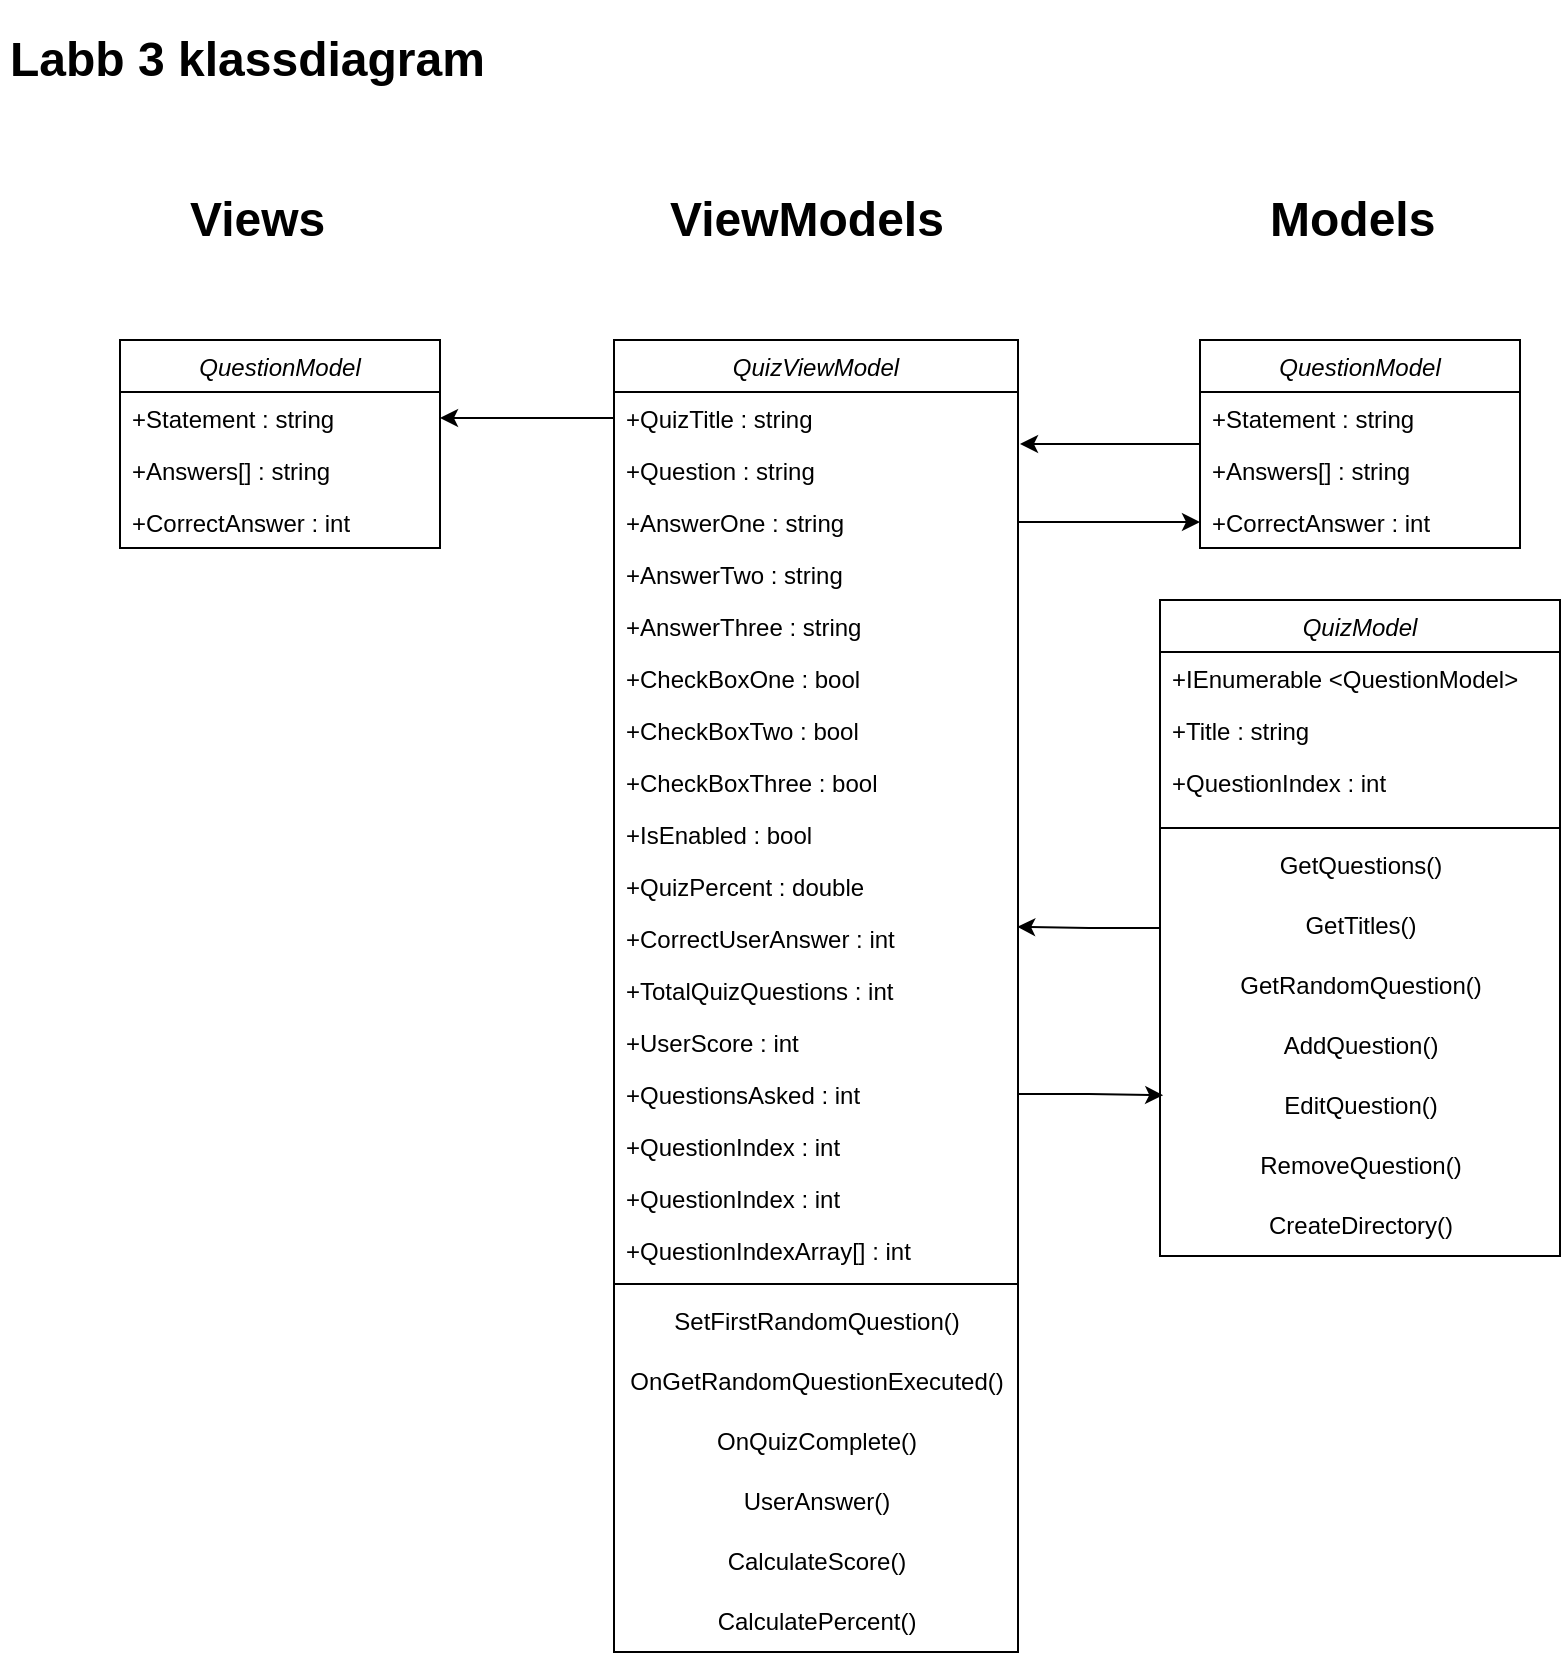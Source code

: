 <mxfile version="20.5.3" type="github">
  <diagram id="C5RBs43oDa-KdzZeNtuy" name="Page-1">
    <mxGraphModel dx="1808" dy="520" grid="1" gridSize="10" guides="1" tooltips="1" connect="1" arrows="1" fold="1" page="1" pageScale="1" pageWidth="827" pageHeight="1169" math="0" shadow="0">
      <root>
        <mxCell id="WIyWlLk6GJQsqaUBKTNV-0" />
        <mxCell id="WIyWlLk6GJQsqaUBKTNV-1" parent="WIyWlLk6GJQsqaUBKTNV-0" />
        <mxCell id="6mqsLZjvqHqx7aoG9kEh-43" style="edgeStyle=orthogonalEdgeStyle;rounded=0;orthogonalLoop=1;jettySize=auto;html=1;" edge="1" parent="WIyWlLk6GJQsqaUBKTNV-1" source="zkfFHV4jXpPFQw0GAbJ--0">
          <mxGeometry relative="1" as="geometry">
            <mxPoint x="-290" y="242.0" as="targetPoint" />
          </mxGeometry>
        </mxCell>
        <mxCell id="zkfFHV4jXpPFQw0GAbJ--0" value="QuestionModel" style="swimlane;fontStyle=2;align=center;verticalAlign=top;childLayout=stackLayout;horizontal=1;startSize=26;horizontalStack=0;resizeParent=1;resizeLast=0;collapsible=1;marginBottom=0;rounded=0;shadow=0;strokeWidth=1;" parent="WIyWlLk6GJQsqaUBKTNV-1" vertex="1">
          <mxGeometry x="-200" y="190" width="160" height="104" as="geometry">
            <mxRectangle x="230" y="140" width="160" height="26" as="alternateBounds" />
          </mxGeometry>
        </mxCell>
        <mxCell id="zkfFHV4jXpPFQw0GAbJ--1" value="+Statement : string" style="text;align=left;verticalAlign=top;spacingLeft=4;spacingRight=4;overflow=hidden;rotatable=0;points=[[0,0.5],[1,0.5]];portConstraint=eastwest;" parent="zkfFHV4jXpPFQw0GAbJ--0" vertex="1">
          <mxGeometry y="26" width="160" height="26" as="geometry" />
        </mxCell>
        <mxCell id="zkfFHV4jXpPFQw0GAbJ--2" value="+Answers[] : string" style="text;align=left;verticalAlign=top;spacingLeft=4;spacingRight=4;overflow=hidden;rotatable=0;points=[[0,0.5],[1,0.5]];portConstraint=eastwest;rounded=0;shadow=0;html=0;" parent="zkfFHV4jXpPFQw0GAbJ--0" vertex="1">
          <mxGeometry y="52" width="160" height="26" as="geometry" />
        </mxCell>
        <mxCell id="zkfFHV4jXpPFQw0GAbJ--3" value="+CorrectAnswer : int" style="text;align=left;verticalAlign=top;spacingLeft=4;spacingRight=4;overflow=hidden;rotatable=0;points=[[0,0.5],[1,0.5]];portConstraint=eastwest;rounded=0;shadow=0;html=0;" parent="zkfFHV4jXpPFQw0GAbJ--0" vertex="1">
          <mxGeometry y="78" width="160" height="26" as="geometry" />
        </mxCell>
        <mxCell id="6mqsLZjvqHqx7aoG9kEh-0" value="&lt;h1&gt;Labb 3 klassdiagram&lt;/h1&gt;" style="text;html=1;strokeColor=none;fillColor=none;spacing=5;spacingTop=-20;whiteSpace=wrap;overflow=hidden;rounded=0;" vertex="1" parent="WIyWlLk6GJQsqaUBKTNV-1">
          <mxGeometry x="-800" y="30" width="270" height="50" as="geometry" />
        </mxCell>
        <mxCell id="6mqsLZjvqHqx7aoG9kEh-1" value="&lt;h1&gt;Views&lt;/h1&gt;" style="text;html=1;strokeColor=none;fillColor=none;spacing=5;spacingTop=-20;whiteSpace=wrap;overflow=hidden;rounded=0;" vertex="1" parent="WIyWlLk6GJQsqaUBKTNV-1">
          <mxGeometry x="-710" y="110" width="100" height="40" as="geometry" />
        </mxCell>
        <mxCell id="6mqsLZjvqHqx7aoG9kEh-2" value="&lt;h1&gt;ViewModels&lt;/h1&gt;" style="text;html=1;strokeColor=none;fillColor=none;spacing=5;spacingTop=-20;whiteSpace=wrap;overflow=hidden;rounded=0;" vertex="1" parent="WIyWlLk6GJQsqaUBKTNV-1">
          <mxGeometry x="-470" y="110" width="210" height="40" as="geometry" />
        </mxCell>
        <mxCell id="6mqsLZjvqHqx7aoG9kEh-3" value="&lt;h1&gt;Models&lt;/h1&gt;" style="text;html=1;strokeColor=none;fillColor=none;spacing=5;spacingTop=-20;whiteSpace=wrap;overflow=hidden;rounded=0;" vertex="1" parent="WIyWlLk6GJQsqaUBKTNV-1">
          <mxGeometry x="-170" y="110" width="100" height="40" as="geometry" />
        </mxCell>
        <mxCell id="6mqsLZjvqHqx7aoG9kEh-44" style="edgeStyle=orthogonalEdgeStyle;rounded=0;orthogonalLoop=1;jettySize=auto;html=1;entryX=0.998;entryY=0.286;entryDx=0;entryDy=0;entryPerimeter=0;" edge="1" parent="WIyWlLk6GJQsqaUBKTNV-1" source="6mqsLZjvqHqx7aoG9kEh-4" target="6mqsLZjvqHqx7aoG9kEh-30">
          <mxGeometry relative="1" as="geometry" />
        </mxCell>
        <mxCell id="6mqsLZjvqHqx7aoG9kEh-4" value="QuizModel" style="swimlane;fontStyle=2;align=center;verticalAlign=top;childLayout=stackLayout;horizontal=1;startSize=26;horizontalStack=0;resizeParent=1;resizeLast=0;collapsible=1;marginBottom=0;rounded=0;shadow=0;strokeWidth=1;" vertex="1" parent="WIyWlLk6GJQsqaUBKTNV-1">
          <mxGeometry x="-220" y="320" width="200" height="328" as="geometry">
            <mxRectangle x="230" y="140" width="160" height="26" as="alternateBounds" />
          </mxGeometry>
        </mxCell>
        <mxCell id="6mqsLZjvqHqx7aoG9kEh-5" value="+IEnumerable &lt;QuestionModel&gt;" style="text;align=left;verticalAlign=top;spacingLeft=4;spacingRight=4;overflow=hidden;rotatable=0;points=[[0,0.5],[1,0.5]];portConstraint=eastwest;" vertex="1" parent="6mqsLZjvqHqx7aoG9kEh-4">
          <mxGeometry y="26" width="200" height="26" as="geometry" />
        </mxCell>
        <mxCell id="6mqsLZjvqHqx7aoG9kEh-6" value="+Title : string" style="text;align=left;verticalAlign=top;spacingLeft=4;spacingRight=4;overflow=hidden;rotatable=0;points=[[0,0.5],[1,0.5]];portConstraint=eastwest;rounded=0;shadow=0;html=0;" vertex="1" parent="6mqsLZjvqHqx7aoG9kEh-4">
          <mxGeometry y="52" width="200" height="26" as="geometry" />
        </mxCell>
        <mxCell id="6mqsLZjvqHqx7aoG9kEh-7" value="+QuestionIndex : int" style="text;align=left;verticalAlign=top;spacingLeft=4;spacingRight=4;overflow=hidden;rotatable=0;points=[[0,0.5],[1,0.5]];portConstraint=eastwest;rounded=0;shadow=0;html=0;" vertex="1" parent="6mqsLZjvqHqx7aoG9kEh-4">
          <mxGeometry y="78" width="200" height="32" as="geometry" />
        </mxCell>
        <mxCell id="6mqsLZjvqHqx7aoG9kEh-11" value="" style="line;strokeWidth=1;fillColor=none;align=left;verticalAlign=middle;spacingTop=-1;spacingLeft=3;spacingRight=3;rotatable=0;labelPosition=right;points=[];portConstraint=eastwest;strokeColor=inherit;" vertex="1" parent="6mqsLZjvqHqx7aoG9kEh-4">
          <mxGeometry y="110" width="200" height="8" as="geometry" />
        </mxCell>
        <mxCell id="6mqsLZjvqHqx7aoG9kEh-12" value="GetQuestions()" style="text;html=1;align=center;verticalAlign=middle;resizable=0;points=[];autosize=1;strokeColor=none;fillColor=none;" vertex="1" parent="6mqsLZjvqHqx7aoG9kEh-4">
          <mxGeometry y="118" width="200" height="30" as="geometry" />
        </mxCell>
        <mxCell id="6mqsLZjvqHqx7aoG9kEh-13" value="GetTitles()" style="text;html=1;align=center;verticalAlign=middle;resizable=0;points=[];autosize=1;strokeColor=none;fillColor=none;" vertex="1" parent="6mqsLZjvqHqx7aoG9kEh-4">
          <mxGeometry y="148" width="200" height="30" as="geometry" />
        </mxCell>
        <mxCell id="6mqsLZjvqHqx7aoG9kEh-14" value="GetRandomQuestion()" style="text;html=1;align=center;verticalAlign=middle;resizable=0;points=[];autosize=1;strokeColor=none;fillColor=none;" vertex="1" parent="6mqsLZjvqHqx7aoG9kEh-4">
          <mxGeometry y="178" width="200" height="30" as="geometry" />
        </mxCell>
        <mxCell id="6mqsLZjvqHqx7aoG9kEh-15" value="AddQuestion()" style="text;html=1;align=center;verticalAlign=middle;resizable=0;points=[];autosize=1;strokeColor=none;fillColor=none;" vertex="1" parent="6mqsLZjvqHqx7aoG9kEh-4">
          <mxGeometry y="208" width="200" height="30" as="geometry" />
        </mxCell>
        <mxCell id="6mqsLZjvqHqx7aoG9kEh-16" value="EditQuestion()" style="text;html=1;align=center;verticalAlign=middle;resizable=0;points=[];autosize=1;strokeColor=none;fillColor=none;" vertex="1" parent="6mqsLZjvqHqx7aoG9kEh-4">
          <mxGeometry y="238" width="200" height="30" as="geometry" />
        </mxCell>
        <mxCell id="6mqsLZjvqHqx7aoG9kEh-17" value="RemoveQuestion()" style="text;html=1;align=center;verticalAlign=middle;resizable=0;points=[];autosize=1;strokeColor=none;fillColor=none;" vertex="1" parent="6mqsLZjvqHqx7aoG9kEh-4">
          <mxGeometry y="268" width="200" height="30" as="geometry" />
        </mxCell>
        <mxCell id="6mqsLZjvqHqx7aoG9kEh-18" value="CreateDirectory()" style="text;html=1;align=center;verticalAlign=middle;resizable=0;points=[];autosize=1;strokeColor=none;fillColor=none;" vertex="1" parent="6mqsLZjvqHqx7aoG9kEh-4">
          <mxGeometry y="298" width="200" height="30" as="geometry" />
        </mxCell>
        <mxCell id="6mqsLZjvqHqx7aoG9kEh-19" value="QuizViewModel" style="swimlane;fontStyle=2;align=center;verticalAlign=top;childLayout=stackLayout;horizontal=1;startSize=26;horizontalStack=0;resizeParent=1;resizeLast=0;collapsible=1;marginBottom=0;rounded=0;shadow=0;strokeWidth=1;" vertex="1" parent="WIyWlLk6GJQsqaUBKTNV-1">
          <mxGeometry x="-493" y="190" width="202" height="656" as="geometry">
            <mxRectangle x="230" y="140" width="160" height="26" as="alternateBounds" />
          </mxGeometry>
        </mxCell>
        <mxCell id="6mqsLZjvqHqx7aoG9kEh-20" value="+QuizTitle : string" style="text;align=left;verticalAlign=top;spacingLeft=4;spacingRight=4;overflow=hidden;rotatable=0;points=[[0,0.5],[1,0.5]];portConstraint=eastwest;" vertex="1" parent="6mqsLZjvqHqx7aoG9kEh-19">
          <mxGeometry y="26" width="202" height="26" as="geometry" />
        </mxCell>
        <mxCell id="6mqsLZjvqHqx7aoG9kEh-29" value="+Question : string" style="text;align=left;verticalAlign=top;spacingLeft=4;spacingRight=4;overflow=hidden;rotatable=0;points=[[0,0.5],[1,0.5]];portConstraint=eastwest;rounded=0;shadow=0;html=0;" vertex="1" parent="6mqsLZjvqHqx7aoG9kEh-19">
          <mxGeometry y="52" width="202" height="26" as="geometry" />
        </mxCell>
        <mxCell id="6mqsLZjvqHqx7aoG9kEh-21" value="+AnswerOne : string" style="text;align=left;verticalAlign=top;spacingLeft=4;spacingRight=4;overflow=hidden;rotatable=0;points=[[0,0.5],[1,0.5]];portConstraint=eastwest;rounded=0;shadow=0;html=0;" vertex="1" parent="6mqsLZjvqHqx7aoG9kEh-19">
          <mxGeometry y="78" width="202" height="26" as="geometry" />
        </mxCell>
        <mxCell id="6mqsLZjvqHqx7aoG9kEh-22" value="+AnswerTwo : string" style="text;align=left;verticalAlign=top;spacingLeft=4;spacingRight=4;overflow=hidden;rotatable=0;points=[[0,0.5],[1,0.5]];portConstraint=eastwest;rounded=0;shadow=0;html=0;" vertex="1" parent="6mqsLZjvqHqx7aoG9kEh-19">
          <mxGeometry y="104" width="202" height="26" as="geometry" />
        </mxCell>
        <mxCell id="6mqsLZjvqHqx7aoG9kEh-25" value="+AnswerThree : string" style="text;align=left;verticalAlign=top;spacingLeft=4;spacingRight=4;overflow=hidden;rotatable=0;points=[[0,0.5],[1,0.5]];portConstraint=eastwest;rounded=0;shadow=0;html=0;" vertex="1" parent="6mqsLZjvqHqx7aoG9kEh-19">
          <mxGeometry y="130" width="202" height="26" as="geometry" />
        </mxCell>
        <mxCell id="6mqsLZjvqHqx7aoG9kEh-26" value="+CheckBoxOne : bool" style="text;align=left;verticalAlign=top;spacingLeft=4;spacingRight=4;overflow=hidden;rotatable=0;points=[[0,0.5],[1,0.5]];portConstraint=eastwest;rounded=0;shadow=0;html=0;" vertex="1" parent="6mqsLZjvqHqx7aoG9kEh-19">
          <mxGeometry y="156" width="202" height="26" as="geometry" />
        </mxCell>
        <mxCell id="6mqsLZjvqHqx7aoG9kEh-27" value="+CheckBoxTwo : bool" style="text;align=left;verticalAlign=top;spacingLeft=4;spacingRight=4;overflow=hidden;rotatable=0;points=[[0,0.5],[1,0.5]];portConstraint=eastwest;rounded=0;shadow=0;html=0;" vertex="1" parent="6mqsLZjvqHqx7aoG9kEh-19">
          <mxGeometry y="182" width="202" height="26" as="geometry" />
        </mxCell>
        <mxCell id="6mqsLZjvqHqx7aoG9kEh-28" value="+CheckBoxThree : bool" style="text;align=left;verticalAlign=top;spacingLeft=4;spacingRight=4;overflow=hidden;rotatable=0;points=[[0,0.5],[1,0.5]];portConstraint=eastwest;rounded=0;shadow=0;html=0;" vertex="1" parent="6mqsLZjvqHqx7aoG9kEh-19">
          <mxGeometry y="208" width="202" height="26" as="geometry" />
        </mxCell>
        <mxCell id="6mqsLZjvqHqx7aoG9kEh-38" value="+IsEnabled : bool" style="text;align=left;verticalAlign=top;spacingLeft=4;spacingRight=4;overflow=hidden;rotatable=0;points=[[0,0.5],[1,0.5]];portConstraint=eastwest;rounded=0;shadow=0;html=0;" vertex="1" parent="6mqsLZjvqHqx7aoG9kEh-19">
          <mxGeometry y="234" width="202" height="26" as="geometry" />
        </mxCell>
        <mxCell id="6mqsLZjvqHqx7aoG9kEh-33" value="+QuizPercent : double" style="text;align=left;verticalAlign=top;spacingLeft=4;spacingRight=4;overflow=hidden;rotatable=0;points=[[0,0.5],[1,0.5]];portConstraint=eastwest;rounded=0;shadow=0;html=0;" vertex="1" parent="6mqsLZjvqHqx7aoG9kEh-19">
          <mxGeometry y="260" width="202" height="26" as="geometry" />
        </mxCell>
        <mxCell id="6mqsLZjvqHqx7aoG9kEh-30" value="+CorrectUserAnswer : int" style="text;align=left;verticalAlign=top;spacingLeft=4;spacingRight=4;overflow=hidden;rotatable=0;points=[[0,0.5],[1,0.5]];portConstraint=eastwest;rounded=0;shadow=0;html=0;" vertex="1" parent="6mqsLZjvqHqx7aoG9kEh-19">
          <mxGeometry y="286" width="202" height="26" as="geometry" />
        </mxCell>
        <mxCell id="6mqsLZjvqHqx7aoG9kEh-31" value="+TotalQuizQuestions : int" style="text;align=left;verticalAlign=top;spacingLeft=4;spacingRight=4;overflow=hidden;rotatable=0;points=[[0,0.5],[1,0.5]];portConstraint=eastwest;rounded=0;shadow=0;html=0;" vertex="1" parent="6mqsLZjvqHqx7aoG9kEh-19">
          <mxGeometry y="312" width="202" height="26" as="geometry" />
        </mxCell>
        <mxCell id="6mqsLZjvqHqx7aoG9kEh-32" value="+UserScore : int" style="text;align=left;verticalAlign=top;spacingLeft=4;spacingRight=4;overflow=hidden;rotatable=0;points=[[0,0.5],[1,0.5]];portConstraint=eastwest;rounded=0;shadow=0;html=0;" vertex="1" parent="6mqsLZjvqHqx7aoG9kEh-19">
          <mxGeometry y="338" width="202" height="26" as="geometry" />
        </mxCell>
        <mxCell id="6mqsLZjvqHqx7aoG9kEh-34" value="+QuestionsAsked : int" style="text;align=left;verticalAlign=top;spacingLeft=4;spacingRight=4;overflow=hidden;rotatable=0;points=[[0,0.5],[1,0.5]];portConstraint=eastwest;rounded=0;shadow=0;html=0;" vertex="1" parent="6mqsLZjvqHqx7aoG9kEh-19">
          <mxGeometry y="364" width="202" height="26" as="geometry" />
        </mxCell>
        <mxCell id="6mqsLZjvqHqx7aoG9kEh-35" value="+QuestionIndex : int" style="text;align=left;verticalAlign=top;spacingLeft=4;spacingRight=4;overflow=hidden;rotatable=0;points=[[0,0.5],[1,0.5]];portConstraint=eastwest;rounded=0;shadow=0;html=0;" vertex="1" parent="6mqsLZjvqHqx7aoG9kEh-19">
          <mxGeometry y="390" width="202" height="26" as="geometry" />
        </mxCell>
        <mxCell id="6mqsLZjvqHqx7aoG9kEh-36" value="+QuestionIndex : int" style="text;align=left;verticalAlign=top;spacingLeft=4;spacingRight=4;overflow=hidden;rotatable=0;points=[[0,0.5],[1,0.5]];portConstraint=eastwest;rounded=0;shadow=0;html=0;" vertex="1" parent="6mqsLZjvqHqx7aoG9kEh-19">
          <mxGeometry y="416" width="202" height="26" as="geometry" />
        </mxCell>
        <mxCell id="6mqsLZjvqHqx7aoG9kEh-37" value="+QuestionIndexArray[] : int" style="text;align=left;verticalAlign=top;spacingLeft=4;spacingRight=4;overflow=hidden;rotatable=0;points=[[0,0.5],[1,0.5]];portConstraint=eastwest;rounded=0;shadow=0;html=0;" vertex="1" parent="6mqsLZjvqHqx7aoG9kEh-19">
          <mxGeometry y="442" width="202" height="26" as="geometry" />
        </mxCell>
        <mxCell id="6mqsLZjvqHqx7aoG9kEh-39" value="" style="line;strokeWidth=1;fillColor=none;align=left;verticalAlign=middle;spacingTop=-1;spacingLeft=3;spacingRight=3;rotatable=0;labelPosition=right;points=[];portConstraint=eastwest;strokeColor=inherit;" vertex="1" parent="6mqsLZjvqHqx7aoG9kEh-19">
          <mxGeometry y="468" width="202" height="8" as="geometry" />
        </mxCell>
        <mxCell id="6mqsLZjvqHqx7aoG9kEh-40" value="SetFirstRandomQuestion()" style="text;html=1;align=center;verticalAlign=middle;resizable=0;points=[];autosize=1;strokeColor=none;fillColor=none;" vertex="1" parent="6mqsLZjvqHqx7aoG9kEh-19">
          <mxGeometry y="476" width="202" height="30" as="geometry" />
        </mxCell>
        <mxCell id="6mqsLZjvqHqx7aoG9kEh-41" value="OnGetRandomQuestionExecuted()" style="text;html=1;align=center;verticalAlign=middle;resizable=0;points=[];autosize=1;strokeColor=none;fillColor=none;" vertex="1" parent="6mqsLZjvqHqx7aoG9kEh-19">
          <mxGeometry y="506" width="202" height="30" as="geometry" />
        </mxCell>
        <mxCell id="6mqsLZjvqHqx7aoG9kEh-42" value="OnQuizComplete()" style="text;html=1;align=center;verticalAlign=middle;resizable=0;points=[];autosize=1;strokeColor=none;fillColor=none;" vertex="1" parent="6mqsLZjvqHqx7aoG9kEh-19">
          <mxGeometry y="536" width="202" height="30" as="geometry" />
        </mxCell>
        <mxCell id="6mqsLZjvqHqx7aoG9kEh-48" value="UserAnswer()" style="text;html=1;align=center;verticalAlign=middle;resizable=0;points=[];autosize=1;strokeColor=none;fillColor=none;" vertex="1" parent="6mqsLZjvqHqx7aoG9kEh-19">
          <mxGeometry y="566" width="202" height="30" as="geometry" />
        </mxCell>
        <mxCell id="6mqsLZjvqHqx7aoG9kEh-49" value="CalculateScore()" style="text;html=1;align=center;verticalAlign=middle;resizable=0;points=[];autosize=1;strokeColor=none;fillColor=none;" vertex="1" parent="6mqsLZjvqHqx7aoG9kEh-19">
          <mxGeometry y="596" width="202" height="30" as="geometry" />
        </mxCell>
        <mxCell id="6mqsLZjvqHqx7aoG9kEh-50" value="CalculatePercent()" style="text;html=1;align=center;verticalAlign=middle;resizable=0;points=[];autosize=1;strokeColor=none;fillColor=none;" vertex="1" parent="6mqsLZjvqHqx7aoG9kEh-19">
          <mxGeometry y="626" width="202" height="30" as="geometry" />
        </mxCell>
        <mxCell id="6mqsLZjvqHqx7aoG9kEh-47" style="edgeStyle=orthogonalEdgeStyle;rounded=0;orthogonalLoop=1;jettySize=auto;html=1;entryX=0;entryY=0.5;entryDx=0;entryDy=0;" edge="1" parent="WIyWlLk6GJQsqaUBKTNV-1" source="6mqsLZjvqHqx7aoG9kEh-21" target="zkfFHV4jXpPFQw0GAbJ--3">
          <mxGeometry relative="1" as="geometry" />
        </mxCell>
        <mxCell id="6mqsLZjvqHqx7aoG9kEh-51" value="QuestionModel" style="swimlane;fontStyle=2;align=center;verticalAlign=top;childLayout=stackLayout;horizontal=1;startSize=26;horizontalStack=0;resizeParent=1;resizeLast=0;collapsible=1;marginBottom=0;rounded=0;shadow=0;strokeWidth=1;" vertex="1" parent="WIyWlLk6GJQsqaUBKTNV-1">
          <mxGeometry x="-740" y="190" width="160" height="104" as="geometry">
            <mxRectangle x="230" y="140" width="160" height="26" as="alternateBounds" />
          </mxGeometry>
        </mxCell>
        <mxCell id="6mqsLZjvqHqx7aoG9kEh-52" value="+Statement : string" style="text;align=left;verticalAlign=top;spacingLeft=4;spacingRight=4;overflow=hidden;rotatable=0;points=[[0,0.5],[1,0.5]];portConstraint=eastwest;" vertex="1" parent="6mqsLZjvqHqx7aoG9kEh-51">
          <mxGeometry y="26" width="160" height="26" as="geometry" />
        </mxCell>
        <mxCell id="6mqsLZjvqHqx7aoG9kEh-53" value="+Answers[] : string" style="text;align=left;verticalAlign=top;spacingLeft=4;spacingRight=4;overflow=hidden;rotatable=0;points=[[0,0.5],[1,0.5]];portConstraint=eastwest;rounded=0;shadow=0;html=0;" vertex="1" parent="6mqsLZjvqHqx7aoG9kEh-51">
          <mxGeometry y="52" width="160" height="26" as="geometry" />
        </mxCell>
        <mxCell id="6mqsLZjvqHqx7aoG9kEh-54" value="+CorrectAnswer : int" style="text;align=left;verticalAlign=top;spacingLeft=4;spacingRight=4;overflow=hidden;rotatable=0;points=[[0,0.5],[1,0.5]];portConstraint=eastwest;rounded=0;shadow=0;html=0;" vertex="1" parent="6mqsLZjvqHqx7aoG9kEh-51">
          <mxGeometry y="78" width="160" height="26" as="geometry" />
        </mxCell>
        <mxCell id="6mqsLZjvqHqx7aoG9kEh-57" style="edgeStyle=orthogonalEdgeStyle;rounded=0;orthogonalLoop=1;jettySize=auto;html=1;entryX=1;entryY=0.5;entryDx=0;entryDy=0;" edge="1" parent="WIyWlLk6GJQsqaUBKTNV-1" source="6mqsLZjvqHqx7aoG9kEh-20" target="6mqsLZjvqHqx7aoG9kEh-52">
          <mxGeometry relative="1" as="geometry" />
        </mxCell>
        <mxCell id="6mqsLZjvqHqx7aoG9kEh-58" style="edgeStyle=orthogonalEdgeStyle;rounded=0;orthogonalLoop=1;jettySize=auto;html=1;entryX=0.008;entryY=0.32;entryDx=0;entryDy=0;entryPerimeter=0;" edge="1" parent="WIyWlLk6GJQsqaUBKTNV-1" source="6mqsLZjvqHqx7aoG9kEh-34" target="6mqsLZjvqHqx7aoG9kEh-16">
          <mxGeometry relative="1" as="geometry" />
        </mxCell>
      </root>
    </mxGraphModel>
  </diagram>
</mxfile>
